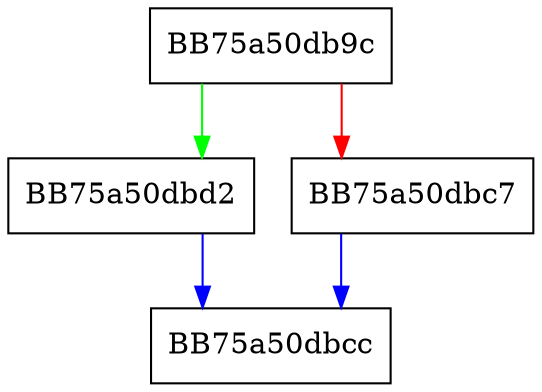 digraph GetValue {
  node [shape="box"];
  graph [splines=ortho];
  BB75a50db9c -> BB75a50dbd2 [color="green"];
  BB75a50db9c -> BB75a50dbc7 [color="red"];
  BB75a50dbc7 -> BB75a50dbcc [color="blue"];
  BB75a50dbd2 -> BB75a50dbcc [color="blue"];
}